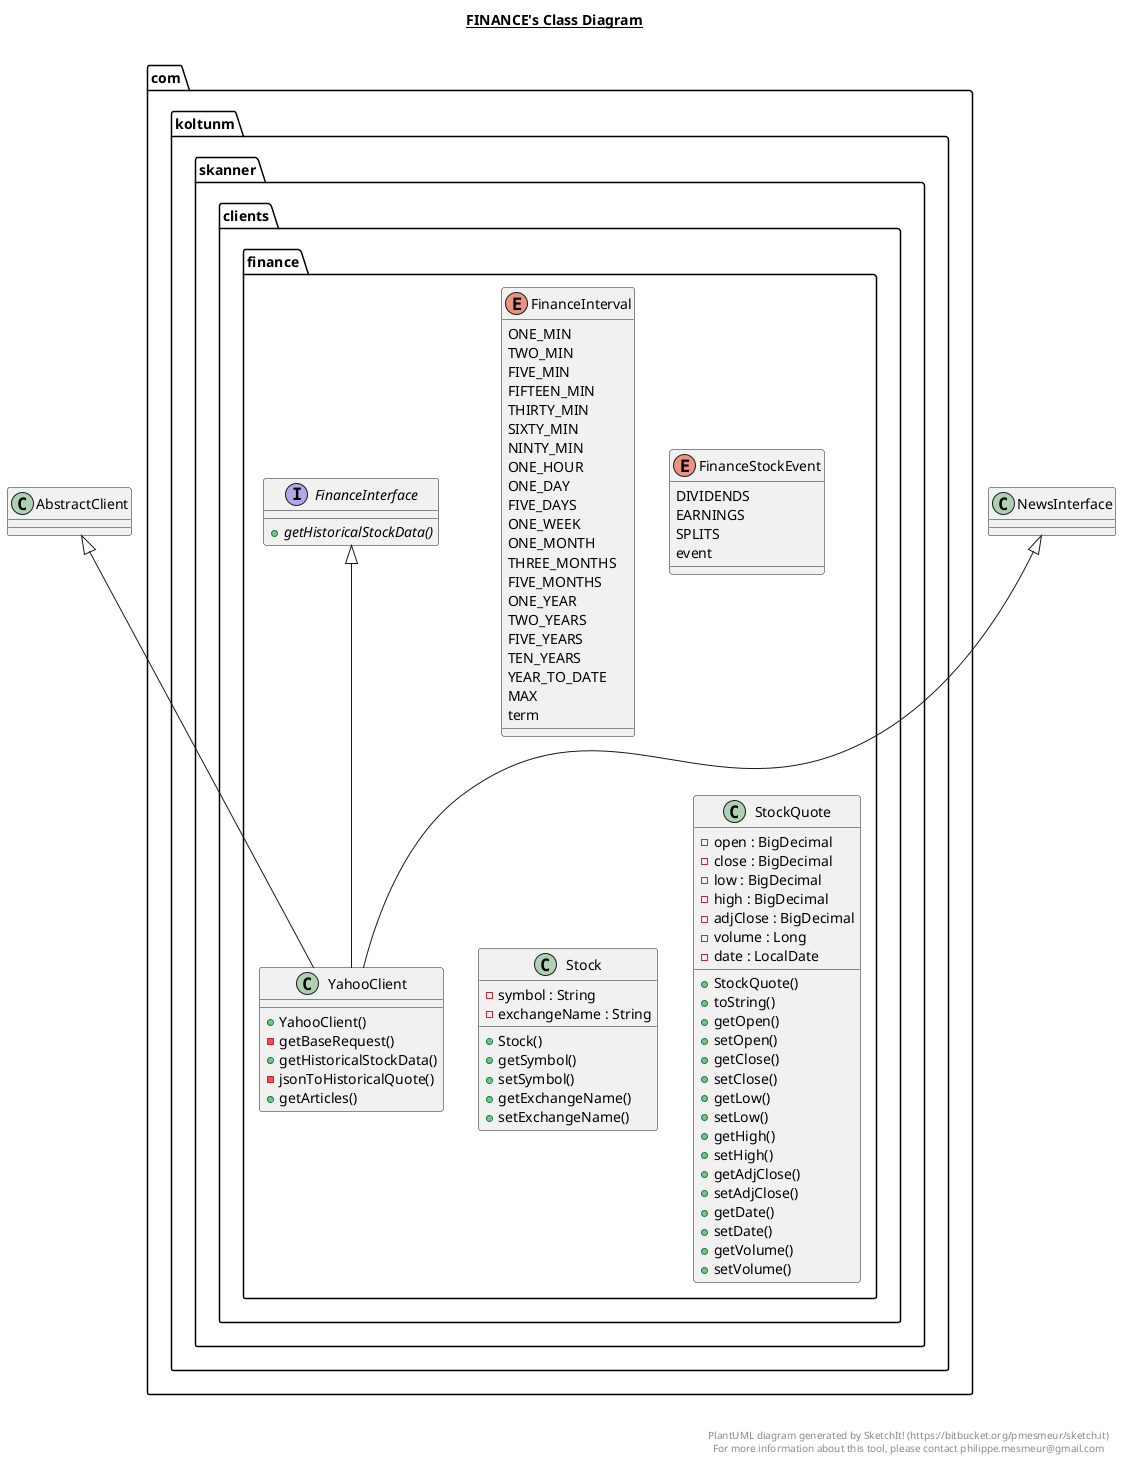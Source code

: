 @startuml

title __FINANCE's Class Diagram__\n

  package com.koltunm.skanner {
    package com.koltunm.skanner.clients {
      package com.koltunm.skanner.clients.finance {
        interface FinanceInterface {
            {abstract} + getHistoricalStockData()
        }
      }
    }
  }
  

  package com.koltunm.skanner {
    package com.koltunm.skanner.clients {
      package com.koltunm.skanner.clients.finance {
        enum FinanceInterval {
          ONE_MIN
          TWO_MIN
          FIVE_MIN
          FIFTEEN_MIN
          THIRTY_MIN
          SIXTY_MIN
          NINTY_MIN
          ONE_HOUR
          ONE_DAY
          FIVE_DAYS
          ONE_WEEK
          ONE_MONTH
          THREE_MONTHS
          FIVE_MONTHS
          ONE_YEAR
          TWO_YEARS
          FIVE_YEARS
          TEN_YEARS
          YEAR_TO_DATE
          MAX
          term
        }
      }
    }
  }
  

  package com.koltunm.skanner {
    package com.koltunm.skanner.clients {
      package com.koltunm.skanner.clients.finance {
        enum FinanceStockEvent {
          DIVIDENDS
          EARNINGS
          SPLITS
          event
        }
      }
    }
  }
  

  package com.koltunm.skanner {
    package com.koltunm.skanner.clients {
      package com.koltunm.skanner.clients.finance {
        class Stock {
            - symbol : String
            - exchangeName : String
            + Stock()
            + getSymbol()
            + setSymbol()
            + getExchangeName()
            + setExchangeName()
        }
      }
    }
  }
  

  package com.koltunm.skanner {
    package com.koltunm.skanner.clients {
      package com.koltunm.skanner.clients.finance {
        class StockQuote {
            - open : BigDecimal
            - close : BigDecimal
            - low : BigDecimal
            - high : BigDecimal
            - adjClose : BigDecimal
            - volume : Long
            - date : LocalDate
            + StockQuote()
            + toString()
            + getOpen()
            + setOpen()
            + getClose()
            + setClose()
            + getLow()
            + setLow()
            + getHigh()
            + setHigh()
            + getAdjClose()
            + setAdjClose()
            + getDate()
            + setDate()
            + getVolume()
            + setVolume()
        }
      }
    }
  }
  

  package com.koltunm.skanner {
    package com.koltunm.skanner.clients {
      package com.koltunm.skanner.clients.finance {
        class YahooClient {
            + YahooClient()
            - getBaseRequest()
            + getHistoricalStockData()
            - jsonToHistoricalQuote()
            + getArticles()
        }
      }
    }
  }
  

  YahooClient -up-|> FinanceInterface
  YahooClient -up-|> NewsInterface
  YahooClient -up-|> AbstractClient


right footer


PlantUML diagram generated by SketchIt! (https://bitbucket.org/pmesmeur/sketch.it)
For more information about this tool, please contact philippe.mesmeur@gmail.com
endfooter

@enduml

